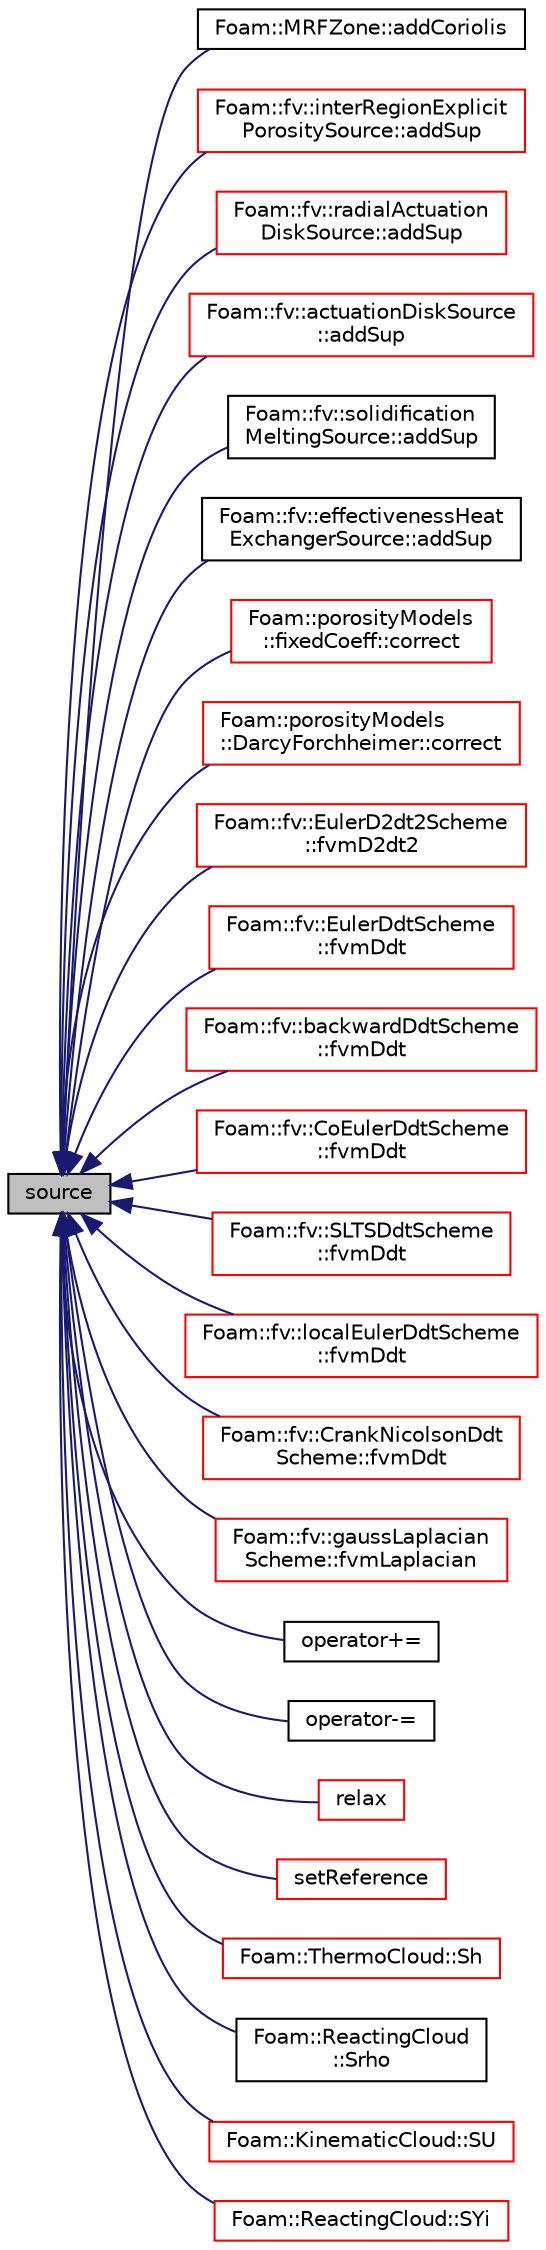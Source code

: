 digraph "source"
{
  bgcolor="transparent";
  edge [fontname="Helvetica",fontsize="10",labelfontname="Helvetica",labelfontsize="10"];
  node [fontname="Helvetica",fontsize="10",shape=record];
  rankdir="LR";
  Node1 [label="source",height=0.2,width=0.4,color="black", fillcolor="grey75", style="filled", fontcolor="black"];
  Node1 -> Node2 [dir="back",color="midnightblue",fontsize="10",style="solid",fontname="Helvetica"];
  Node2 [label="Foam::MRFZone::addCoriolis",height=0.2,width=0.4,color="black",URL="$a01581.html#a86980972294a711d8cdce8b61d336987",tooltip="Add the Coriolis force contribution to the momentum equation. "];
  Node1 -> Node3 [dir="back",color="midnightblue",fontsize="10",style="solid",fontname="Helvetica"];
  Node3 [label="Foam::fv::interRegionExplicit\lPorositySource::addSup",height=0.2,width=0.4,color="red",URL="$a01186.html#acc46a837211b94ef481dfe3c66ea3a87",tooltip="Vector. "];
  Node1 -> Node4 [dir="back",color="midnightblue",fontsize="10",style="solid",fontname="Helvetica"];
  Node4 [label="Foam::fv::radialActuation\lDiskSource::addSup",height=0.2,width=0.4,color="red",URL="$a02115.html#acc46a837211b94ef481dfe3c66ea3a87",tooltip="Source term to momentum equation. "];
  Node1 -> Node5 [dir="back",color="midnightblue",fontsize="10",style="solid",fontname="Helvetica"];
  Node5 [label="Foam::fv::actuationDiskSource\l::addSup",height=0.2,width=0.4,color="red",URL="$a00018.html#acc46a837211b94ef481dfe3c66ea3a87",tooltip="Source term to momentum equation. "];
  Node1 -> Node6 [dir="back",color="midnightblue",fontsize="10",style="solid",fontname="Helvetica"];
  Node6 [label="Foam::fv::solidification\lMeltingSource::addSup",height=0.2,width=0.4,color="black",URL="$a02453.html#acc46a837211b94ef481dfe3c66ea3a87",tooltip="Add implicit contribution to momentum equation. "];
  Node1 -> Node7 [dir="back",color="midnightblue",fontsize="10",style="solid",fontname="Helvetica"];
  Node7 [label="Foam::fv::effectivenessHeat\lExchangerSource::addSup",height=0.2,width=0.4,color="black",URL="$a00634.html#a1a2fc9c6c65fd9593d06fb8a5377afbe",tooltip="Scalar. "];
  Node1 -> Node8 [dir="back",color="midnightblue",fontsize="10",style="solid",fontname="Helvetica"];
  Node8 [label="Foam::porosityModels\l::fixedCoeff::correct",height=0.2,width=0.4,color="red",URL="$a00829.html#a47cb3ff4420829a0903b6987468bc9bd",tooltip="Add resistance. "];
  Node1 -> Node9 [dir="back",color="midnightblue",fontsize="10",style="solid",fontname="Helvetica"];
  Node9 [label="Foam::porosityModels\l::DarcyForchheimer::correct",height=0.2,width=0.4,color="red",URL="$a00507.html#a47cb3ff4420829a0903b6987468bc9bd",tooltip="Add resistance. "];
  Node1 -> Node10 [dir="back",color="midnightblue",fontsize="10",style="solid",fontname="Helvetica"];
  Node10 [label="Foam::fv::EulerD2dt2Scheme\l::fvmD2dt2",height=0.2,width=0.4,color="red",URL="$a00692.html#a801546851c0a308a4d3126133473d782"];
  Node1 -> Node11 [dir="back",color="midnightblue",fontsize="10",style="solid",fontname="Helvetica"];
  Node11 [label="Foam::fv::EulerDdtScheme\l::fvmDdt",height=0.2,width=0.4,color="red",URL="$a00693.html#a8602a98a4ac41054bb3dcf8adc93b94b"];
  Node1 -> Node12 [dir="back",color="midnightblue",fontsize="10",style="solid",fontname="Helvetica"];
  Node12 [label="Foam::fv::backwardDdtScheme\l::fvmDdt",height=0.2,width=0.4,color="red",URL="$a00093.html#a8602a98a4ac41054bb3dcf8adc93b94b"];
  Node1 -> Node13 [dir="back",color="midnightblue",fontsize="10",style="solid",fontname="Helvetica"];
  Node13 [label="Foam::fv::CoEulerDdtScheme\l::fvmDdt",height=0.2,width=0.4,color="red",URL="$a00308.html#a8602a98a4ac41054bb3dcf8adc93b94b"];
  Node1 -> Node14 [dir="back",color="midnightblue",fontsize="10",style="solid",fontname="Helvetica"];
  Node14 [label="Foam::fv::SLTSDdtScheme\l::fvmDdt",height=0.2,width=0.4,color="red",URL="$a02426.html#a8602a98a4ac41054bb3dcf8adc93b94b"];
  Node1 -> Node15 [dir="back",color="midnightblue",fontsize="10",style="solid",fontname="Helvetica"];
  Node15 [label="Foam::fv::localEulerDdtScheme\l::fvmDdt",height=0.2,width=0.4,color="red",URL="$a01408.html#a8602a98a4ac41054bb3dcf8adc93b94b"];
  Node1 -> Node16 [dir="back",color="midnightblue",fontsize="10",style="solid",fontname="Helvetica"];
  Node16 [label="Foam::fv::CrankNicolsonDdt\lScheme::fvmDdt",height=0.2,width=0.4,color="red",URL="$a00439.html#a8602a98a4ac41054bb3dcf8adc93b94b"];
  Node1 -> Node17 [dir="back",color="midnightblue",fontsize="10",style="solid",fontname="Helvetica"];
  Node17 [label="Foam::fv::gaussLaplacian\lScheme::fvmLaplacian",height=0.2,width=0.4,color="red",URL="$a00923.html#ac363258e34a38773cd5e029506a4b945"];
  Node1 -> Node18 [dir="back",color="midnightblue",fontsize="10",style="solid",fontname="Helvetica"];
  Node18 [label="operator+=",height=0.2,width=0.4,color="black",URL="$a00891.html#a728da377a6885d7bb931bccd419a176b"];
  Node1 -> Node19 [dir="back",color="midnightblue",fontsize="10",style="solid",fontname="Helvetica"];
  Node19 [label="operator-=",height=0.2,width=0.4,color="black",URL="$a00891.html#aaa5b35d8e46d95f91c4391e1410ae08e"];
  Node1 -> Node20 [dir="back",color="midnightblue",fontsize="10",style="solid",fontname="Helvetica"];
  Node20 [label="relax",height=0.2,width=0.4,color="red",URL="$a00891.html#a06343b944c91a56352ebf646011c212e",tooltip="Relax matrix (for steady-state solution). "];
  Node1 -> Node21 [dir="back",color="midnightblue",fontsize="10",style="solid",fontname="Helvetica"];
  Node21 [label="setReference",height=0.2,width=0.4,color="red",URL="$a00891.html#a954c04bea3c4c0220047c21ca5e38763",tooltip="Set reference level for solution. "];
  Node1 -> Node22 [dir="back",color="midnightblue",fontsize="10",style="solid",fontname="Helvetica"];
  Node22 [label="Foam::ThermoCloud::Sh",height=0.2,width=0.4,color="red",URL="$a02681.html#aacca0cd45668604abb5019d57aeb24c7",tooltip="Return sensible enthalpy source term [J/kg/m3/s]. "];
  Node1 -> Node23 [dir="back",color="midnightblue",fontsize="10",style="solid",fontname="Helvetica"];
  Node23 [label="Foam::ReactingCloud\l::Srho",height=0.2,width=0.4,color="black",URL="$a02137.html#a9724e2cab9eac6dc40310ce0553f5c7d",tooltip="Return total mass source term [kg/m3/s]. "];
  Node1 -> Node24 [dir="back",color="midnightblue",fontsize="10",style="solid",fontname="Helvetica"];
  Node24 [label="Foam::KinematicCloud::SU",height=0.2,width=0.4,color="red",URL="$a01260.html#ab2dcf6319da8f997262ed598a836d9e0",tooltip="Return tmp momentum source term. "];
  Node1 -> Node25 [dir="back",color="midnightblue",fontsize="10",style="solid",fontname="Helvetica"];
  Node25 [label="Foam::ReactingCloud::SYi",height=0.2,width=0.4,color="red",URL="$a02137.html#a37c32a19a71662c1a3e7777e54a1db28",tooltip="Return mass source term for specie i - specie eqn. "];
}
